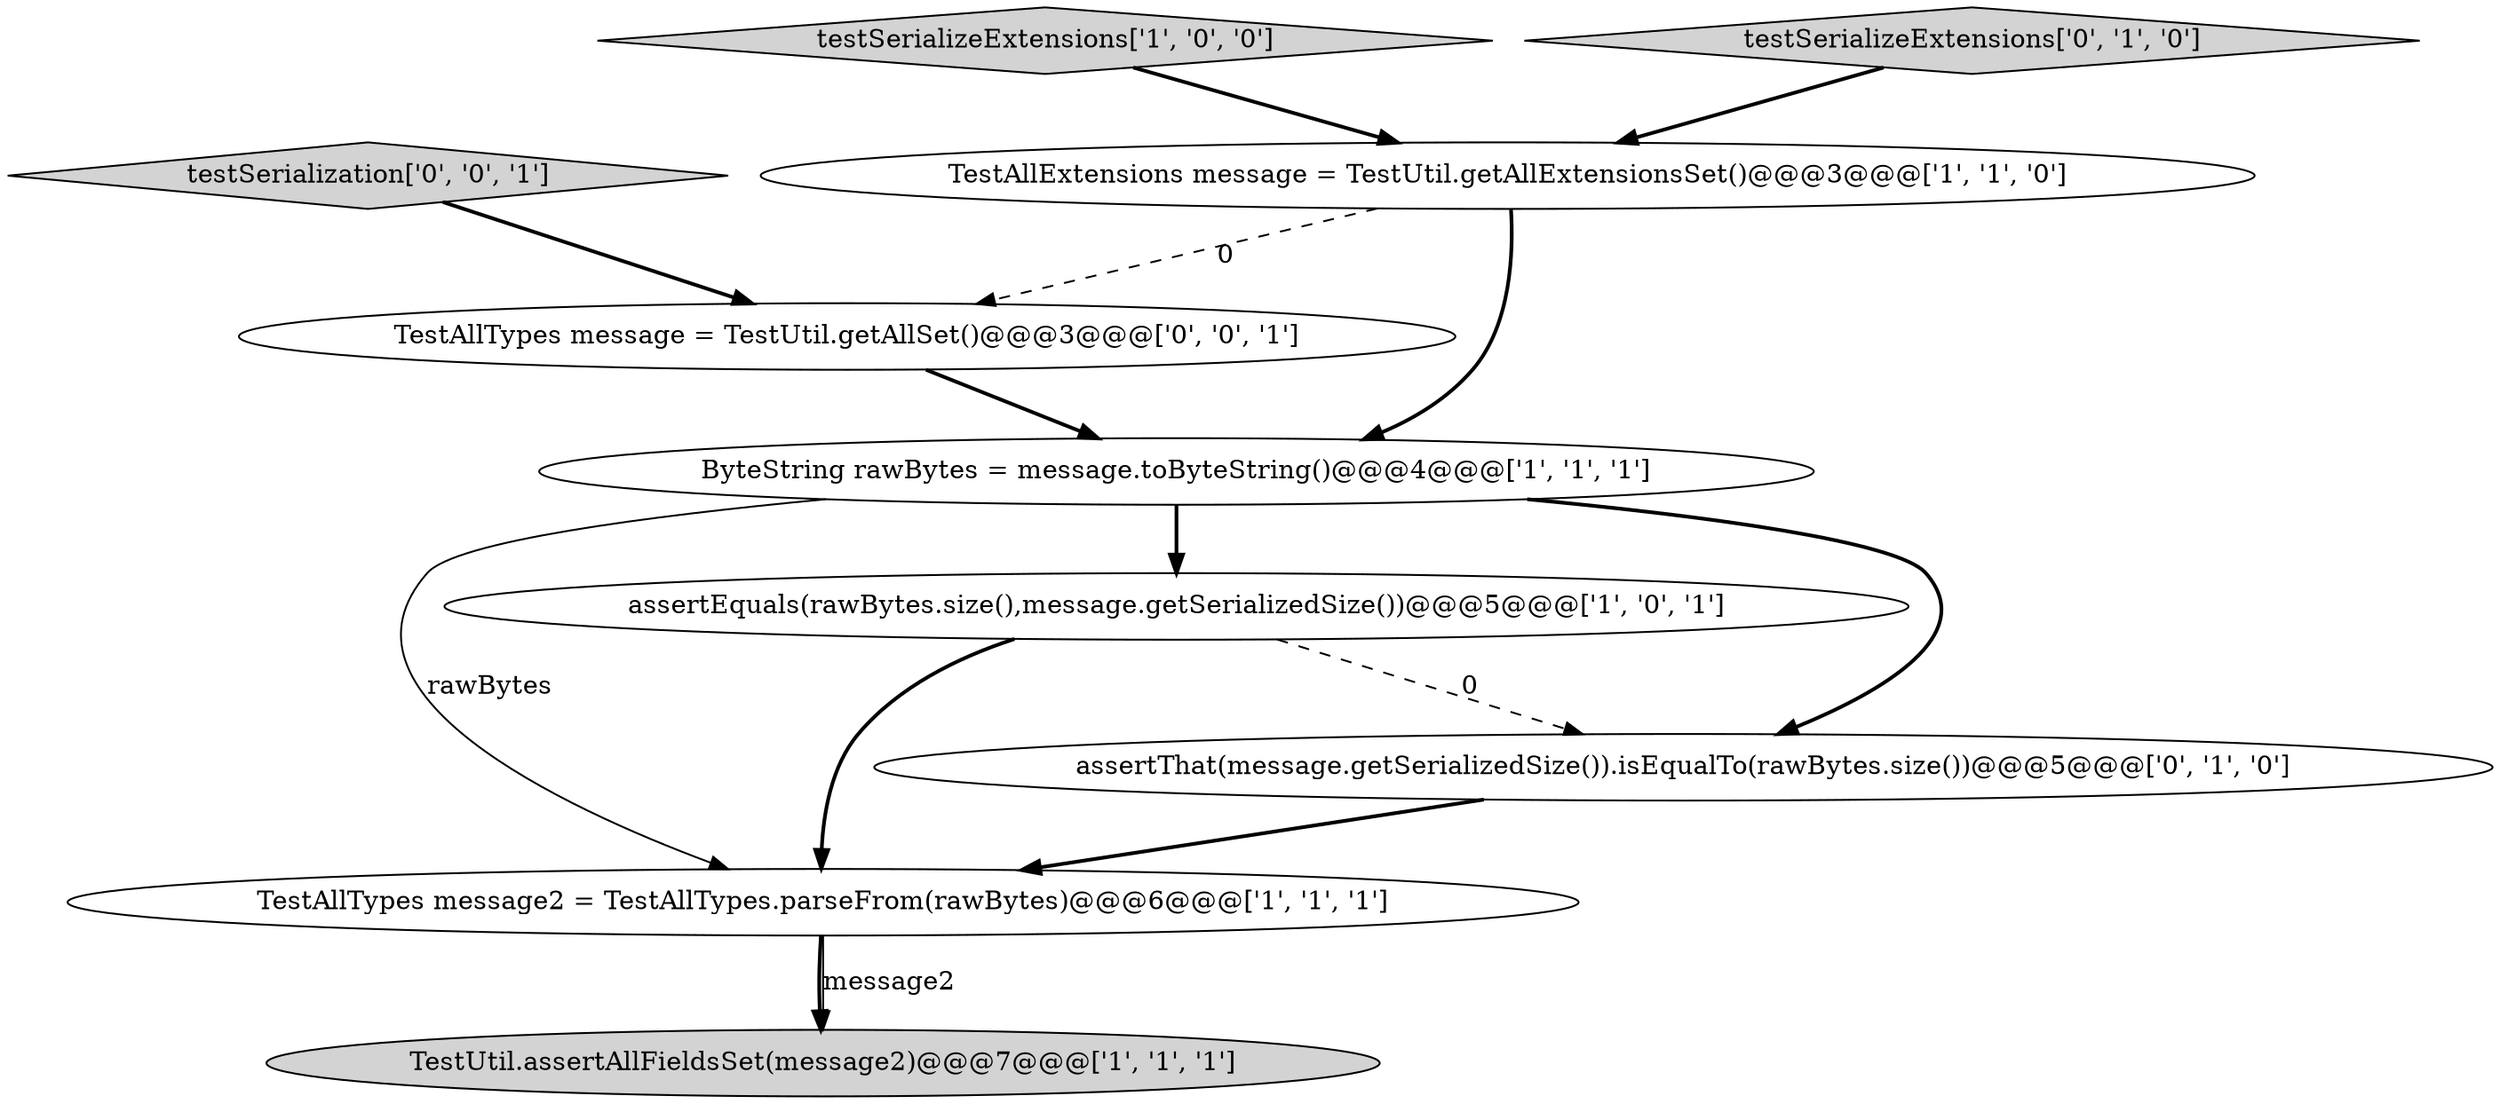 digraph {
2 [style = filled, label = "TestUtil.assertAllFieldsSet(message2)@@@7@@@['1', '1', '1']", fillcolor = lightgray, shape = ellipse image = "AAA0AAABBB1BBB"];
8 [style = filled, label = "TestAllTypes message = TestUtil.getAllSet()@@@3@@@['0', '0', '1']", fillcolor = white, shape = ellipse image = "AAA0AAABBB3BBB"];
0 [style = filled, label = "testSerializeExtensions['1', '0', '0']", fillcolor = lightgray, shape = diamond image = "AAA0AAABBB1BBB"];
1 [style = filled, label = "ByteString rawBytes = message.toByteString()@@@4@@@['1', '1', '1']", fillcolor = white, shape = ellipse image = "AAA0AAABBB1BBB"];
9 [style = filled, label = "testSerialization['0', '0', '1']", fillcolor = lightgray, shape = diamond image = "AAA0AAABBB3BBB"];
5 [style = filled, label = "TestAllTypes message2 = TestAllTypes.parseFrom(rawBytes)@@@6@@@['1', '1', '1']", fillcolor = white, shape = ellipse image = "AAA0AAABBB1BBB"];
7 [style = filled, label = "testSerializeExtensions['0', '1', '0']", fillcolor = lightgray, shape = diamond image = "AAA0AAABBB2BBB"];
4 [style = filled, label = "assertEquals(rawBytes.size(),message.getSerializedSize())@@@5@@@['1', '0', '1']", fillcolor = white, shape = ellipse image = "AAA0AAABBB1BBB"];
3 [style = filled, label = "TestAllExtensions message = TestUtil.getAllExtensionsSet()@@@3@@@['1', '1', '0']", fillcolor = white, shape = ellipse image = "AAA0AAABBB1BBB"];
6 [style = filled, label = "assertThat(message.getSerializedSize()).isEqualTo(rawBytes.size())@@@5@@@['0', '1', '0']", fillcolor = white, shape = ellipse image = "AAA1AAABBB2BBB"];
5->2 [style = bold, label=""];
4->5 [style = bold, label=""];
8->1 [style = bold, label=""];
4->6 [style = dashed, label="0"];
9->8 [style = bold, label=""];
3->8 [style = dashed, label="0"];
1->5 [style = solid, label="rawBytes"];
0->3 [style = bold, label=""];
1->6 [style = bold, label=""];
6->5 [style = bold, label=""];
5->2 [style = solid, label="message2"];
3->1 [style = bold, label=""];
1->4 [style = bold, label=""];
7->3 [style = bold, label=""];
}

